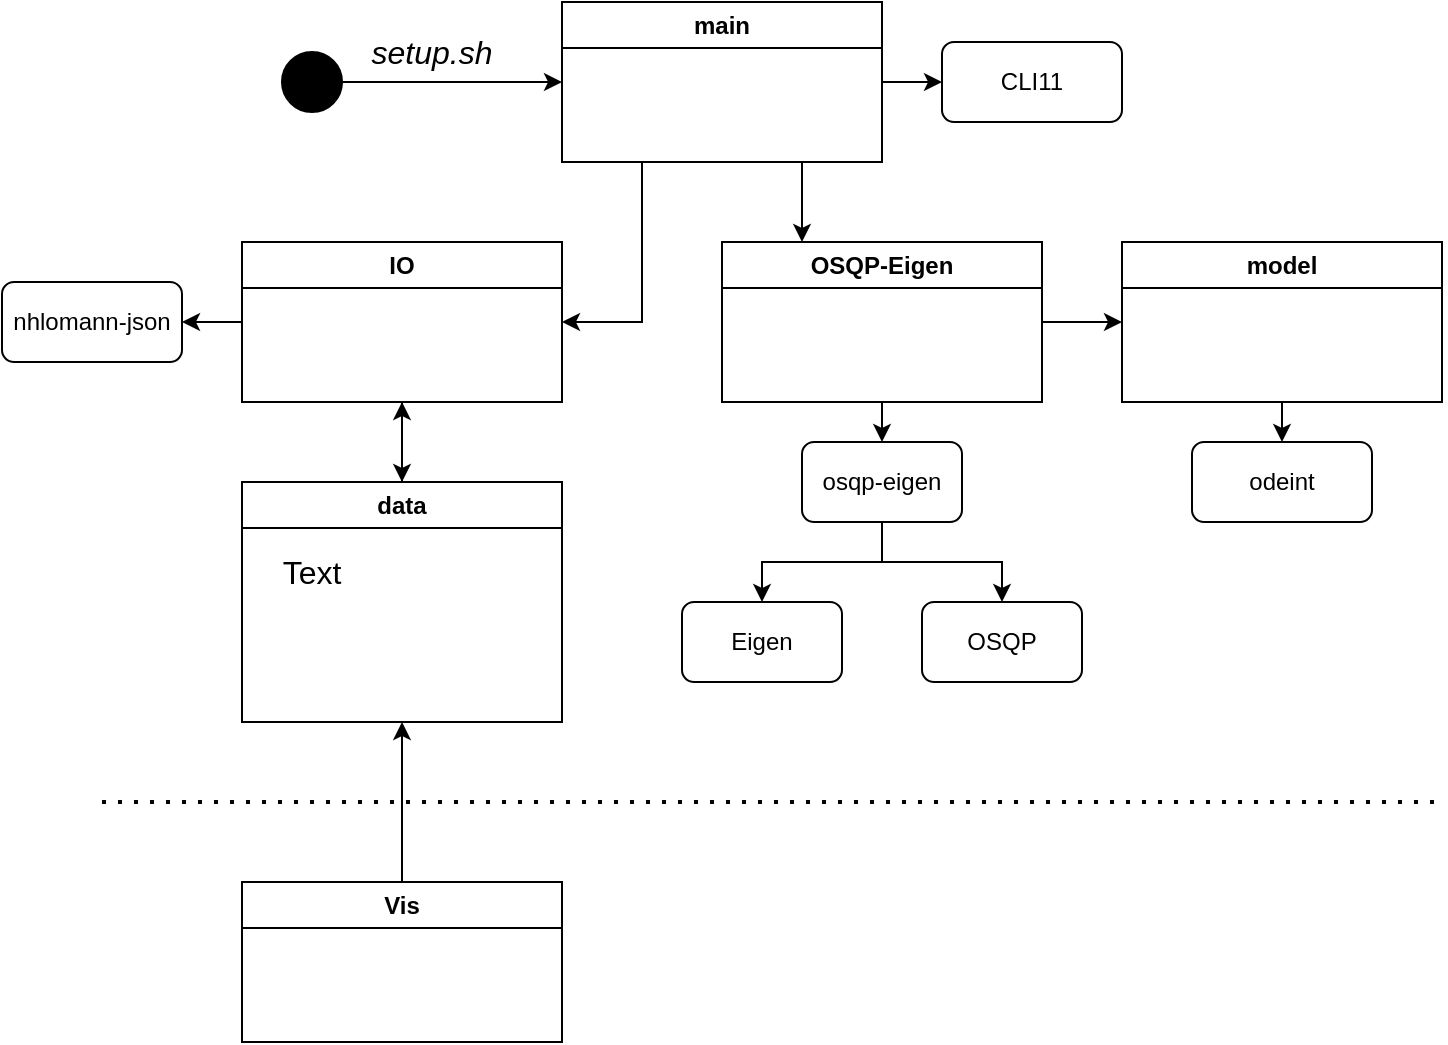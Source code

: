 <mxfile version="20.7.4" type="github">
  <diagram id="A-3z6pfksdwcIngbcSIF" name="Page-1">
    <mxGraphModel dx="1194" dy="797" grid="1" gridSize="10" guides="1" tooltips="1" connect="1" arrows="1" fold="1" page="1" pageScale="1" pageWidth="827" pageHeight="1169" math="0" shadow="0">
      <root>
        <mxCell id="0" />
        <mxCell id="1" parent="0" />
        <mxCell id="h4jTyCjpcjY-aRovbTd--44" style="edgeStyle=orthogonalEdgeStyle;rounded=0;orthogonalLoop=1;jettySize=auto;html=1;exitX=0.5;exitY=0;exitDx=0;exitDy=0;entryX=0.5;entryY=1;entryDx=0;entryDy=0;fontSize=16;" edge="1" parent="1" source="h4jTyCjpcjY-aRovbTd--1" target="h4jTyCjpcjY-aRovbTd--3">
          <mxGeometry relative="1" as="geometry" />
        </mxCell>
        <mxCell id="h4jTyCjpcjY-aRovbTd--1" value="data" style="swimlane;whiteSpace=wrap;html=1;" vertex="1" parent="1">
          <mxGeometry x="160" y="280" width="160" height="120" as="geometry" />
        </mxCell>
        <mxCell id="h4jTyCjpcjY-aRovbTd--40" value="Text" style="text;html=1;strokeColor=none;fillColor=none;align=center;verticalAlign=middle;whiteSpace=wrap;rounded=0;fontSize=16;" vertex="1" parent="h4jTyCjpcjY-aRovbTd--1">
          <mxGeometry x="5" y="30" width="60" height="30" as="geometry" />
        </mxCell>
        <mxCell id="h4jTyCjpcjY-aRovbTd--28" style="edgeStyle=orthogonalEdgeStyle;rounded=0;orthogonalLoop=1;jettySize=auto;html=1;exitX=0.5;exitY=1;exitDx=0;exitDy=0;entryX=0.5;entryY=0;entryDx=0;entryDy=0;fontSize=16;" edge="1" parent="1" source="h4jTyCjpcjY-aRovbTd--3" target="h4jTyCjpcjY-aRovbTd--1">
          <mxGeometry relative="1" as="geometry" />
        </mxCell>
        <mxCell id="h4jTyCjpcjY-aRovbTd--34" style="edgeStyle=orthogonalEdgeStyle;rounded=0;orthogonalLoop=1;jettySize=auto;html=1;exitX=0;exitY=0.5;exitDx=0;exitDy=0;entryX=1;entryY=0.5;entryDx=0;entryDy=0;fontSize=16;" edge="1" parent="1" source="h4jTyCjpcjY-aRovbTd--3" target="h4jTyCjpcjY-aRovbTd--7">
          <mxGeometry relative="1" as="geometry" />
        </mxCell>
        <mxCell id="h4jTyCjpcjY-aRovbTd--3" value="IO" style="swimlane;whiteSpace=wrap;html=1;" vertex="1" parent="1">
          <mxGeometry x="160" y="160" width="160" height="80" as="geometry">
            <mxRectangle x="160" y="240" width="50" height="30" as="alternateBounds" />
          </mxGeometry>
        </mxCell>
        <mxCell id="h4jTyCjpcjY-aRovbTd--43" style="edgeStyle=orthogonalEdgeStyle;rounded=0;orthogonalLoop=1;jettySize=auto;html=1;exitX=0.5;exitY=0;exitDx=0;exitDy=0;entryX=0.5;entryY=1;entryDx=0;entryDy=0;fontSize=16;" edge="1" parent="1" source="h4jTyCjpcjY-aRovbTd--4" target="h4jTyCjpcjY-aRovbTd--1">
          <mxGeometry relative="1" as="geometry" />
        </mxCell>
        <mxCell id="h4jTyCjpcjY-aRovbTd--4" value="Vis" style="swimlane;whiteSpace=wrap;html=1;" vertex="1" parent="1">
          <mxGeometry x="160" y="480" width="160" height="80" as="geometry" />
        </mxCell>
        <mxCell id="h4jTyCjpcjY-aRovbTd--32" style="edgeStyle=orthogonalEdgeStyle;rounded=0;orthogonalLoop=1;jettySize=auto;html=1;exitX=1;exitY=0.5;exitDx=0;exitDy=0;entryX=0;entryY=0.5;entryDx=0;entryDy=0;fontSize=16;" edge="1" parent="1" source="h4jTyCjpcjY-aRovbTd--5" target="h4jTyCjpcjY-aRovbTd--6">
          <mxGeometry relative="1" as="geometry" />
        </mxCell>
        <mxCell id="h4jTyCjpcjY-aRovbTd--36" style="edgeStyle=orthogonalEdgeStyle;rounded=0;orthogonalLoop=1;jettySize=auto;html=1;exitX=0.5;exitY=1;exitDx=0;exitDy=0;entryX=0.5;entryY=0;entryDx=0;entryDy=0;fontSize=16;" edge="1" parent="1" source="h4jTyCjpcjY-aRovbTd--5" target="h4jTyCjpcjY-aRovbTd--9">
          <mxGeometry relative="1" as="geometry" />
        </mxCell>
        <mxCell id="h4jTyCjpcjY-aRovbTd--5" value="OSQP-Eigen" style="swimlane;whiteSpace=wrap;html=1;" vertex="1" parent="1">
          <mxGeometry x="400" y="160" width="160" height="80" as="geometry" />
        </mxCell>
        <mxCell id="h4jTyCjpcjY-aRovbTd--47" style="edgeStyle=orthogonalEdgeStyle;rounded=0;orthogonalLoop=1;jettySize=auto;html=1;exitX=0.5;exitY=1;exitDx=0;exitDy=0;entryX=0.5;entryY=0;entryDx=0;entryDy=0;fontSize=16;" edge="1" parent="1" source="h4jTyCjpcjY-aRovbTd--6" target="h4jTyCjpcjY-aRovbTd--45">
          <mxGeometry relative="1" as="geometry" />
        </mxCell>
        <mxCell id="h4jTyCjpcjY-aRovbTd--6" value="model" style="swimlane;whiteSpace=wrap;html=1;" vertex="1" parent="1">
          <mxGeometry x="600" y="160" width="160" height="80" as="geometry" />
        </mxCell>
        <mxCell id="h4jTyCjpcjY-aRovbTd--7" value="nhlomann-json" style="rounded=1;whiteSpace=wrap;html=1;" vertex="1" parent="1">
          <mxGeometry x="40" y="180" width="90" height="40" as="geometry" />
        </mxCell>
        <mxCell id="h4jTyCjpcjY-aRovbTd--37" style="edgeStyle=orthogonalEdgeStyle;rounded=0;orthogonalLoop=1;jettySize=auto;html=1;exitX=0.5;exitY=1;exitDx=0;exitDy=0;entryX=0.5;entryY=0;entryDx=0;entryDy=0;fontSize=16;" edge="1" parent="1" source="h4jTyCjpcjY-aRovbTd--9" target="h4jTyCjpcjY-aRovbTd--14">
          <mxGeometry relative="1" as="geometry" />
        </mxCell>
        <mxCell id="h4jTyCjpcjY-aRovbTd--38" style="edgeStyle=orthogonalEdgeStyle;rounded=0;orthogonalLoop=1;jettySize=auto;html=1;exitX=0.5;exitY=1;exitDx=0;exitDy=0;entryX=0.5;entryY=0;entryDx=0;entryDy=0;fontSize=16;" edge="1" parent="1" source="h4jTyCjpcjY-aRovbTd--9" target="h4jTyCjpcjY-aRovbTd--11">
          <mxGeometry relative="1" as="geometry" />
        </mxCell>
        <mxCell id="h4jTyCjpcjY-aRovbTd--9" value="osqp-eigen" style="rounded=1;whiteSpace=wrap;html=1;" vertex="1" parent="1">
          <mxGeometry x="440" y="260" width="80" height="40" as="geometry" />
        </mxCell>
        <mxCell id="h4jTyCjpcjY-aRovbTd--11" value="OSQP" style="rounded=1;whiteSpace=wrap;html=1;" vertex="1" parent="1">
          <mxGeometry x="500" y="340" width="80" height="40" as="geometry" />
        </mxCell>
        <mxCell id="h4jTyCjpcjY-aRovbTd--14" value="Eigen" style="rounded=1;whiteSpace=wrap;html=1;" vertex="1" parent="1">
          <mxGeometry x="380" y="340" width="80" height="40" as="geometry" />
        </mxCell>
        <mxCell id="h4jTyCjpcjY-aRovbTd--29" style="edgeStyle=orthogonalEdgeStyle;rounded=0;orthogonalLoop=1;jettySize=auto;html=1;exitX=0.25;exitY=1;exitDx=0;exitDy=0;entryX=1;entryY=0.5;entryDx=0;entryDy=0;fontSize=16;" edge="1" parent="1" source="h4jTyCjpcjY-aRovbTd--16" target="h4jTyCjpcjY-aRovbTd--3">
          <mxGeometry relative="1" as="geometry" />
        </mxCell>
        <mxCell id="h4jTyCjpcjY-aRovbTd--31" style="edgeStyle=orthogonalEdgeStyle;rounded=0;orthogonalLoop=1;jettySize=auto;html=1;exitX=0.75;exitY=1;exitDx=0;exitDy=0;entryX=0.25;entryY=0;entryDx=0;entryDy=0;fontSize=16;" edge="1" parent="1" source="h4jTyCjpcjY-aRovbTd--16" target="h4jTyCjpcjY-aRovbTd--5">
          <mxGeometry relative="1" as="geometry" />
        </mxCell>
        <mxCell id="h4jTyCjpcjY-aRovbTd--39" style="edgeStyle=orthogonalEdgeStyle;rounded=0;orthogonalLoop=1;jettySize=auto;html=1;exitX=1;exitY=0.5;exitDx=0;exitDy=0;entryX=0;entryY=0.5;entryDx=0;entryDy=0;fontSize=16;" edge="1" parent="1" source="h4jTyCjpcjY-aRovbTd--16" target="h4jTyCjpcjY-aRovbTd--20">
          <mxGeometry relative="1" as="geometry" />
        </mxCell>
        <mxCell id="h4jTyCjpcjY-aRovbTd--16" value="main" style="swimlane;whiteSpace=wrap;html=1;" vertex="1" parent="1">
          <mxGeometry x="320" y="40" width="160" height="80" as="geometry" />
        </mxCell>
        <mxCell id="h4jTyCjpcjY-aRovbTd--17" value="" style="ellipse;whiteSpace=wrap;html=1;aspect=fixed;fillColor=#000000;" vertex="1" parent="1">
          <mxGeometry x="180" y="65" width="30" height="30" as="geometry" />
        </mxCell>
        <mxCell id="h4jTyCjpcjY-aRovbTd--18" value="" style="endArrow=classic;html=1;rounded=0;exitX=1;exitY=0.5;exitDx=0;exitDy=0;entryX=0;entryY=0.5;entryDx=0;entryDy=0;" edge="1" parent="1" source="h4jTyCjpcjY-aRovbTd--17" target="h4jTyCjpcjY-aRovbTd--16">
          <mxGeometry width="50" height="50" relative="1" as="geometry">
            <mxPoint x="390" y="340" as="sourcePoint" />
            <mxPoint x="440" y="290" as="targetPoint" />
          </mxGeometry>
        </mxCell>
        <mxCell id="h4jTyCjpcjY-aRovbTd--19" value="&lt;i&gt;&lt;font style=&quot;font-size: 16px;&quot;&gt;setup.sh&lt;/font&gt;&lt;/i&gt;" style="text;html=1;strokeColor=none;fillColor=none;align=center;verticalAlign=middle;whiteSpace=wrap;rounded=0;" vertex="1" parent="1">
          <mxGeometry x="220" y="50" width="70" height="30" as="geometry" />
        </mxCell>
        <mxCell id="h4jTyCjpcjY-aRovbTd--20" value="CLI11" style="rounded=1;whiteSpace=wrap;html=1;" vertex="1" parent="1">
          <mxGeometry x="510" y="60" width="90" height="40" as="geometry" />
        </mxCell>
        <mxCell id="h4jTyCjpcjY-aRovbTd--45" value="odeint" style="rounded=1;whiteSpace=wrap;html=1;" vertex="1" parent="1">
          <mxGeometry x="635" y="260" width="90" height="40" as="geometry" />
        </mxCell>
        <mxCell id="h4jTyCjpcjY-aRovbTd--53" value="" style="endArrow=none;dashed=1;html=1;dashPattern=1 3;strokeWidth=2;rounded=0;fontSize=16;" edge="1" parent="1">
          <mxGeometry width="50" height="50" relative="1" as="geometry">
            <mxPoint x="90" y="440" as="sourcePoint" />
            <mxPoint x="760" y="440" as="targetPoint" />
          </mxGeometry>
        </mxCell>
      </root>
    </mxGraphModel>
  </diagram>
</mxfile>
